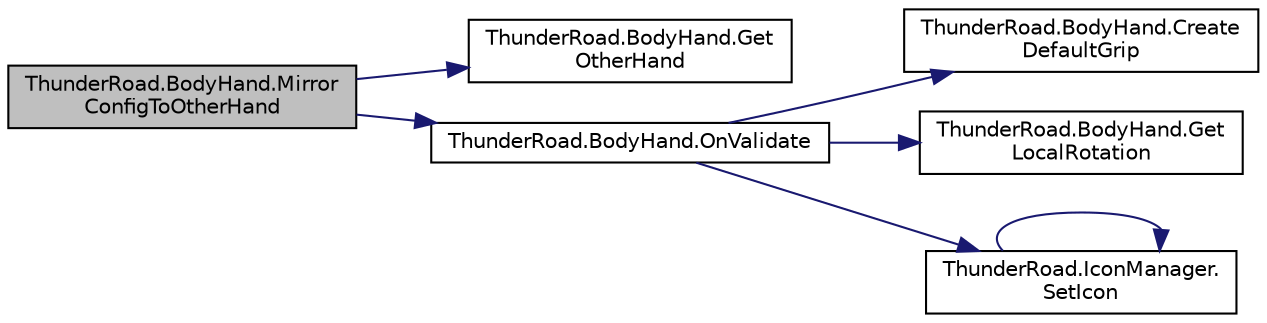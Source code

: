digraph "ThunderRoad.BodyHand.MirrorConfigToOtherHand"
{
 // LATEX_PDF_SIZE
  edge [fontname="Helvetica",fontsize="10",labelfontname="Helvetica",labelfontsize="10"];
  node [fontname="Helvetica",fontsize="10",shape=record];
  rankdir="LR";
  Node1 [label="ThunderRoad.BodyHand.Mirror\lConfigToOtherHand",height=0.2,width=0.4,color="black", fillcolor="grey75", style="filled", fontcolor="black",tooltip="Mirrors the configuration to other hand."];
  Node1 -> Node2 [color="midnightblue",fontsize="10",style="solid",fontname="Helvetica"];
  Node2 [label="ThunderRoad.BodyHand.Get\lOtherHand",height=0.2,width=0.4,color="black", fillcolor="white", style="filled",URL="$class_thunder_road_1_1_body_hand.html#ac1dc1d07ab0a3963b0748f639c54c30d",tooltip="Gets the other hand."];
  Node1 -> Node3 [color="midnightblue",fontsize="10",style="solid",fontname="Helvetica"];
  Node3 [label="ThunderRoad.BodyHand.OnValidate",height=0.2,width=0.4,color="black", fillcolor="white", style="filled",URL="$class_thunder_road_1_1_body_hand.html#a7c18a080e3f2ab8ff3683b64fe704bb9",tooltip="Called when [validate]."];
  Node3 -> Node4 [color="midnightblue",fontsize="10",style="solid",fontname="Helvetica"];
  Node4 [label="ThunderRoad.BodyHand.Create\lDefaultGrip",height=0.2,width=0.4,color="black", fillcolor="white", style="filled",URL="$class_thunder_road_1_1_body_hand.html#a2b44d35e87f5f51b57f937ac1ed65808",tooltip="Creates the default grip."];
  Node3 -> Node5 [color="midnightblue",fontsize="10",style="solid",fontname="Helvetica"];
  Node5 [label="ThunderRoad.BodyHand.Get\lLocalRotation",height=0.2,width=0.4,color="black", fillcolor="white", style="filled",URL="$class_thunder_road_1_1_body_hand.html#a6c9b30f266324cb6595069d708cf836a",tooltip="Gets the local rotation."];
  Node3 -> Node6 [color="midnightblue",fontsize="10",style="solid",fontname="Helvetica"];
  Node6 [label="ThunderRoad.IconManager.\lSetIcon",height=0.2,width=0.4,color="black", fillcolor="white", style="filled",URL="$class_thunder_road_1_1_icon_manager.html#a7c768a3eaba901dbaa89665532e4e28c",tooltip="Sets the icon."];
  Node6 -> Node6 [color="midnightblue",fontsize="10",style="solid",fontname="Helvetica"];
}
